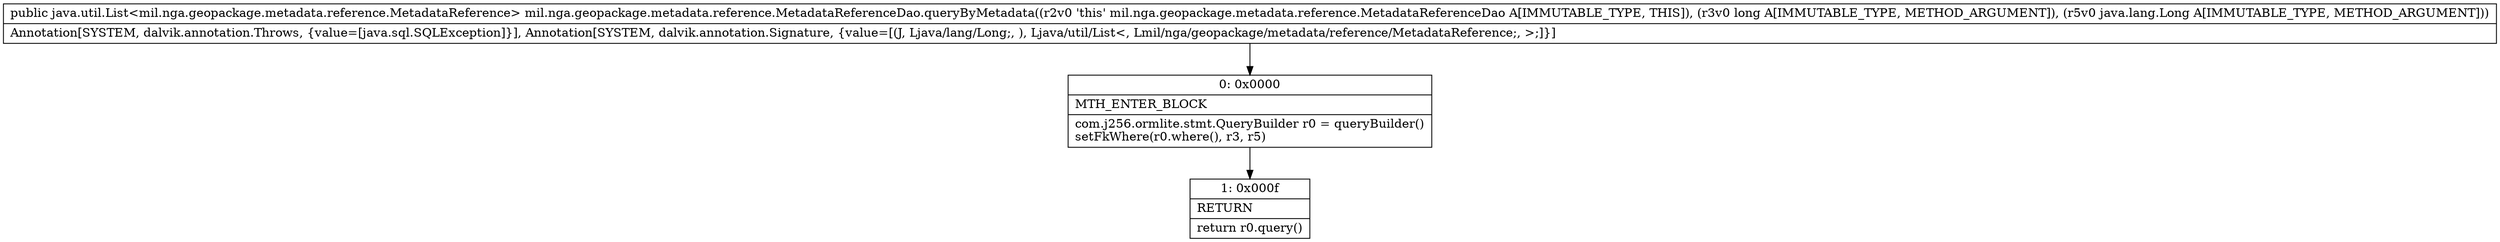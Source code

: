 digraph "CFG formil.nga.geopackage.metadata.reference.MetadataReferenceDao.queryByMetadata(JLjava\/lang\/Long;)Ljava\/util\/List;" {
Node_0 [shape=record,label="{0\:\ 0x0000|MTH_ENTER_BLOCK\l|com.j256.ormlite.stmt.QueryBuilder r0 = queryBuilder()\lsetFkWhere(r0.where(), r3, r5)\l}"];
Node_1 [shape=record,label="{1\:\ 0x000f|RETURN\l|return r0.query()\l}"];
MethodNode[shape=record,label="{public java.util.List\<mil.nga.geopackage.metadata.reference.MetadataReference\> mil.nga.geopackage.metadata.reference.MetadataReferenceDao.queryByMetadata((r2v0 'this' mil.nga.geopackage.metadata.reference.MetadataReferenceDao A[IMMUTABLE_TYPE, THIS]), (r3v0 long A[IMMUTABLE_TYPE, METHOD_ARGUMENT]), (r5v0 java.lang.Long A[IMMUTABLE_TYPE, METHOD_ARGUMENT]))  | Annotation[SYSTEM, dalvik.annotation.Throws, \{value=[java.sql.SQLException]\}], Annotation[SYSTEM, dalvik.annotation.Signature, \{value=[(J, Ljava\/lang\/Long;, ), Ljava\/util\/List\<, Lmil\/nga\/geopackage\/metadata\/reference\/MetadataReference;, \>;]\}]\l}"];
MethodNode -> Node_0;
Node_0 -> Node_1;
}

